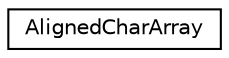 digraph "Graphical Class Hierarchy"
{
  edge [fontname="Helvetica",fontsize="10",labelfontname="Helvetica",labelfontsize="10"];
  node [fontname="Helvetica",fontsize="10",shape=record];
  rankdir="LR";
  Node1 [label="AlignedCharArray",height=0.2,width=0.4,color="black", fillcolor="white", style="filled",URL="$structAlignedCharArray.html",tooltip="Helper for building an aligned character array type. "];
}
